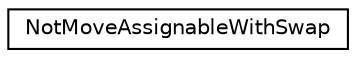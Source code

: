 digraph "Graphical Class Hierarchy"
{
  edge [fontname="Helvetica",fontsize="10",labelfontname="Helvetica",labelfontsize="10"];
  node [fontname="Helvetica",fontsize="10",shape=record];
  rankdir="LR";
  Node0 [label="NotMoveAssignableWithSwap",height=0.2,width=0.4,color="black", fillcolor="white", style="filled",URL="$struct_not_move_assignable_with_swap.html"];
}
